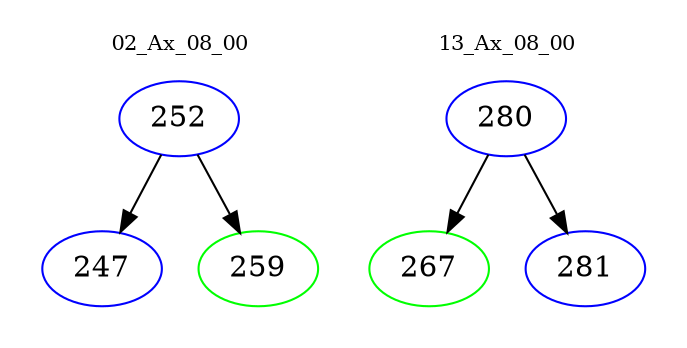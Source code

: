 digraph{
subgraph cluster_0 {
color = white
label = "02_Ax_08_00";
fontsize=10;
T0_252 [label="252", color="blue"]
T0_252 -> T0_247 [color="black"]
T0_247 [label="247", color="blue"]
T0_252 -> T0_259 [color="black"]
T0_259 [label="259", color="green"]
}
subgraph cluster_1 {
color = white
label = "13_Ax_08_00";
fontsize=10;
T1_280 [label="280", color="blue"]
T1_280 -> T1_267 [color="black"]
T1_267 [label="267", color="green"]
T1_280 -> T1_281 [color="black"]
T1_281 [label="281", color="blue"]
}
}
